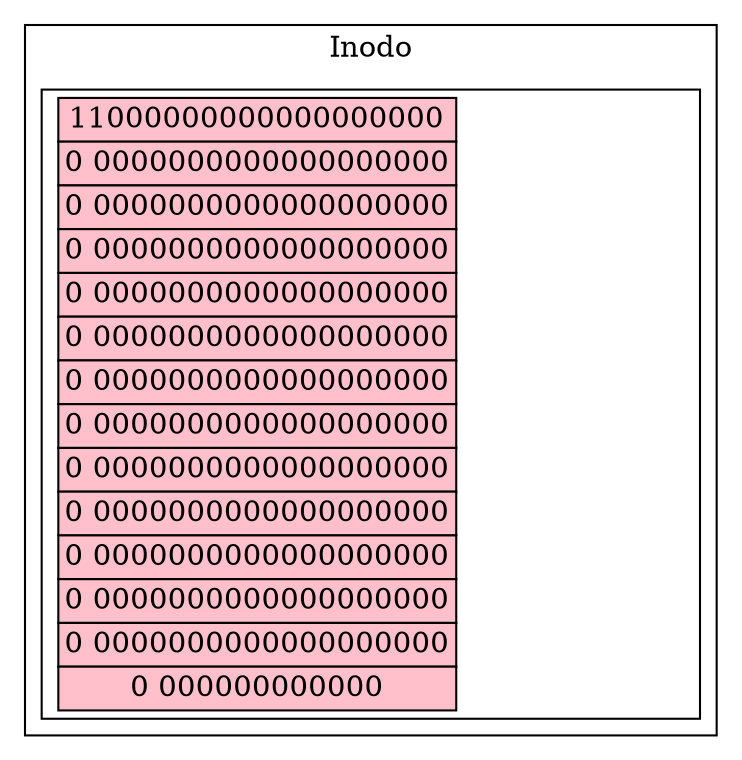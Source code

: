 digraph G{
subgraph cluster_s {
 label="Inodo"
tbl_s [shape=box, label=<
<table border='0' cellborder='1' cellspacing='0'  width='300' height='160' >
<tr><td width='150' bgcolor="pink">11000000000000000000</td></tr>
<tr><td width='150' bgcolor="pink">0 0000000000000000000</td></tr>
<tr><td width='150' bgcolor="pink">0 0000000000000000000</td></tr>
<tr><td width='150' bgcolor="pink">0 0000000000000000000</td></tr>
<tr><td width='150' bgcolor="pink">0 0000000000000000000</td></tr>
<tr><td width='150' bgcolor="pink">0 0000000000000000000</td></tr>
<tr><td width='150' bgcolor="pink">0 0000000000000000000</td></tr>
<tr><td width='150' bgcolor="pink">0 0000000000000000000</td></tr>
<tr><td width='150' bgcolor="pink">0 0000000000000000000</td></tr>
<tr><td width='150' bgcolor="pink">0 0000000000000000000</td></tr>
<tr><td width='150' bgcolor="pink">0 0000000000000000000</td></tr>
<tr><td width='150' bgcolor="pink">0 0000000000000000000</td></tr>
<tr><td width='150' bgcolor="pink">0 0000000000000000000</td></tr>
<tr><td width='150' bgcolor="pink">0 000000000000</td></tr>
</table>>];}
}
